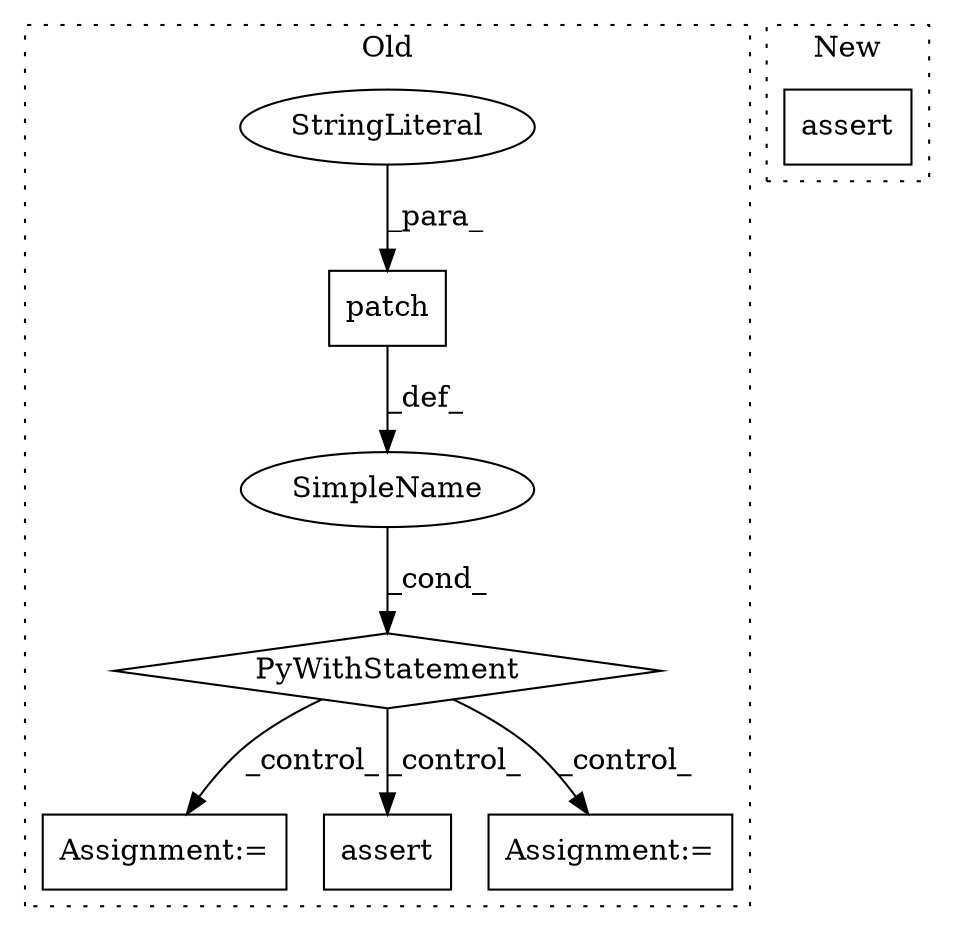 digraph G {
subgraph cluster0 {
1 [label="patch" a="32" s="1200,1231" l="6,1" shape="box"];
3 [label="StringLiteral" a="45" s="1206" l="18" shape="ellipse"];
4 [label="PyWithStatement" a="104" s="1190,1232" l="10,2" shape="diamond"];
5 [label="Assignment:=" a="7" s="1328" l="1" shape="box"];
6 [label="SimpleName" a="42" s="" l="" shape="ellipse"];
7 [label="assert" a="32" s="1460,1510" l="24,1" shape="box"];
8 [label="Assignment:=" a="7" s="1425" l="1" shape="box"];
label = "Old";
style="dotted";
}
subgraph cluster1 {
2 [label="assert" a="32" s="1372,1420" l="13,1" shape="box"];
label = "New";
style="dotted";
}
1 -> 6 [label="_def_"];
3 -> 1 [label="_para_"];
4 -> 7 [label="_control_"];
4 -> 5 [label="_control_"];
4 -> 8 [label="_control_"];
6 -> 4 [label="_cond_"];
}